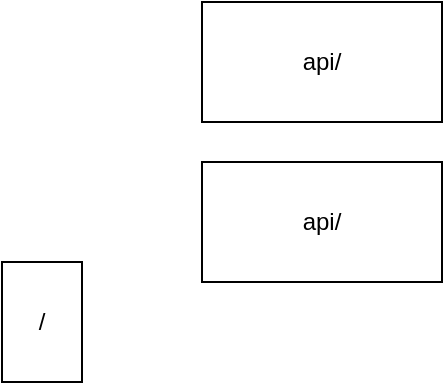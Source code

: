 <mxfile>
    <diagram id="XT8MoRcZ6v2UdIQLozrN" name="Page-1">
        <mxGraphModel dx="799" dy="691" grid="1" gridSize="10" guides="1" tooltips="1" connect="1" arrows="1" fold="1" page="1" pageScale="1" pageWidth="827" pageHeight="1169" math="0" shadow="0">
            <root>
                <mxCell id="0"/>
                <mxCell id="1" parent="0"/>
                <mxCell id="2" value="/" style="rounded=0;whiteSpace=wrap;html=1;" vertex="1" parent="1">
                    <mxGeometry x="150" y="210" width="40" height="60" as="geometry"/>
                </mxCell>
                <mxCell id="3" value="api/" style="rounded=0;whiteSpace=wrap;html=1;" vertex="1" parent="1">
                    <mxGeometry x="250" y="80" width="120" height="60" as="geometry"/>
                </mxCell>
                <mxCell id="5" value="api/" style="rounded=0;whiteSpace=wrap;html=1;" vertex="1" parent="1">
                    <mxGeometry x="250" y="160" width="120" height="60" as="geometry"/>
                </mxCell>
            </root>
        </mxGraphModel>
    </diagram>
</mxfile>